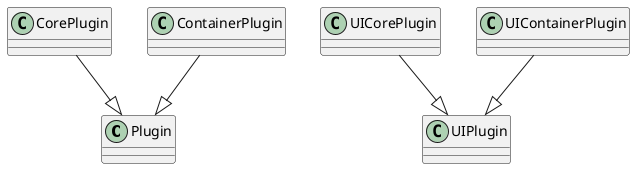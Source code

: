 @startuml
' === 3. Diagrama de Plugins e suas Extensões ===
' Mostra a hierarquia de extensão dos plugins Core, Container e UI.
class Plugin
class UIPlugin
class CorePlugin
class ContainerPlugin
class UICorePlugin
class UIContainerPlugin

CorePlugin --|> Plugin
ContainerPlugin --|> Plugin
UICorePlugin --|> UIPlugin
UIContainerPlugin --|> UIPlugin
@enduml